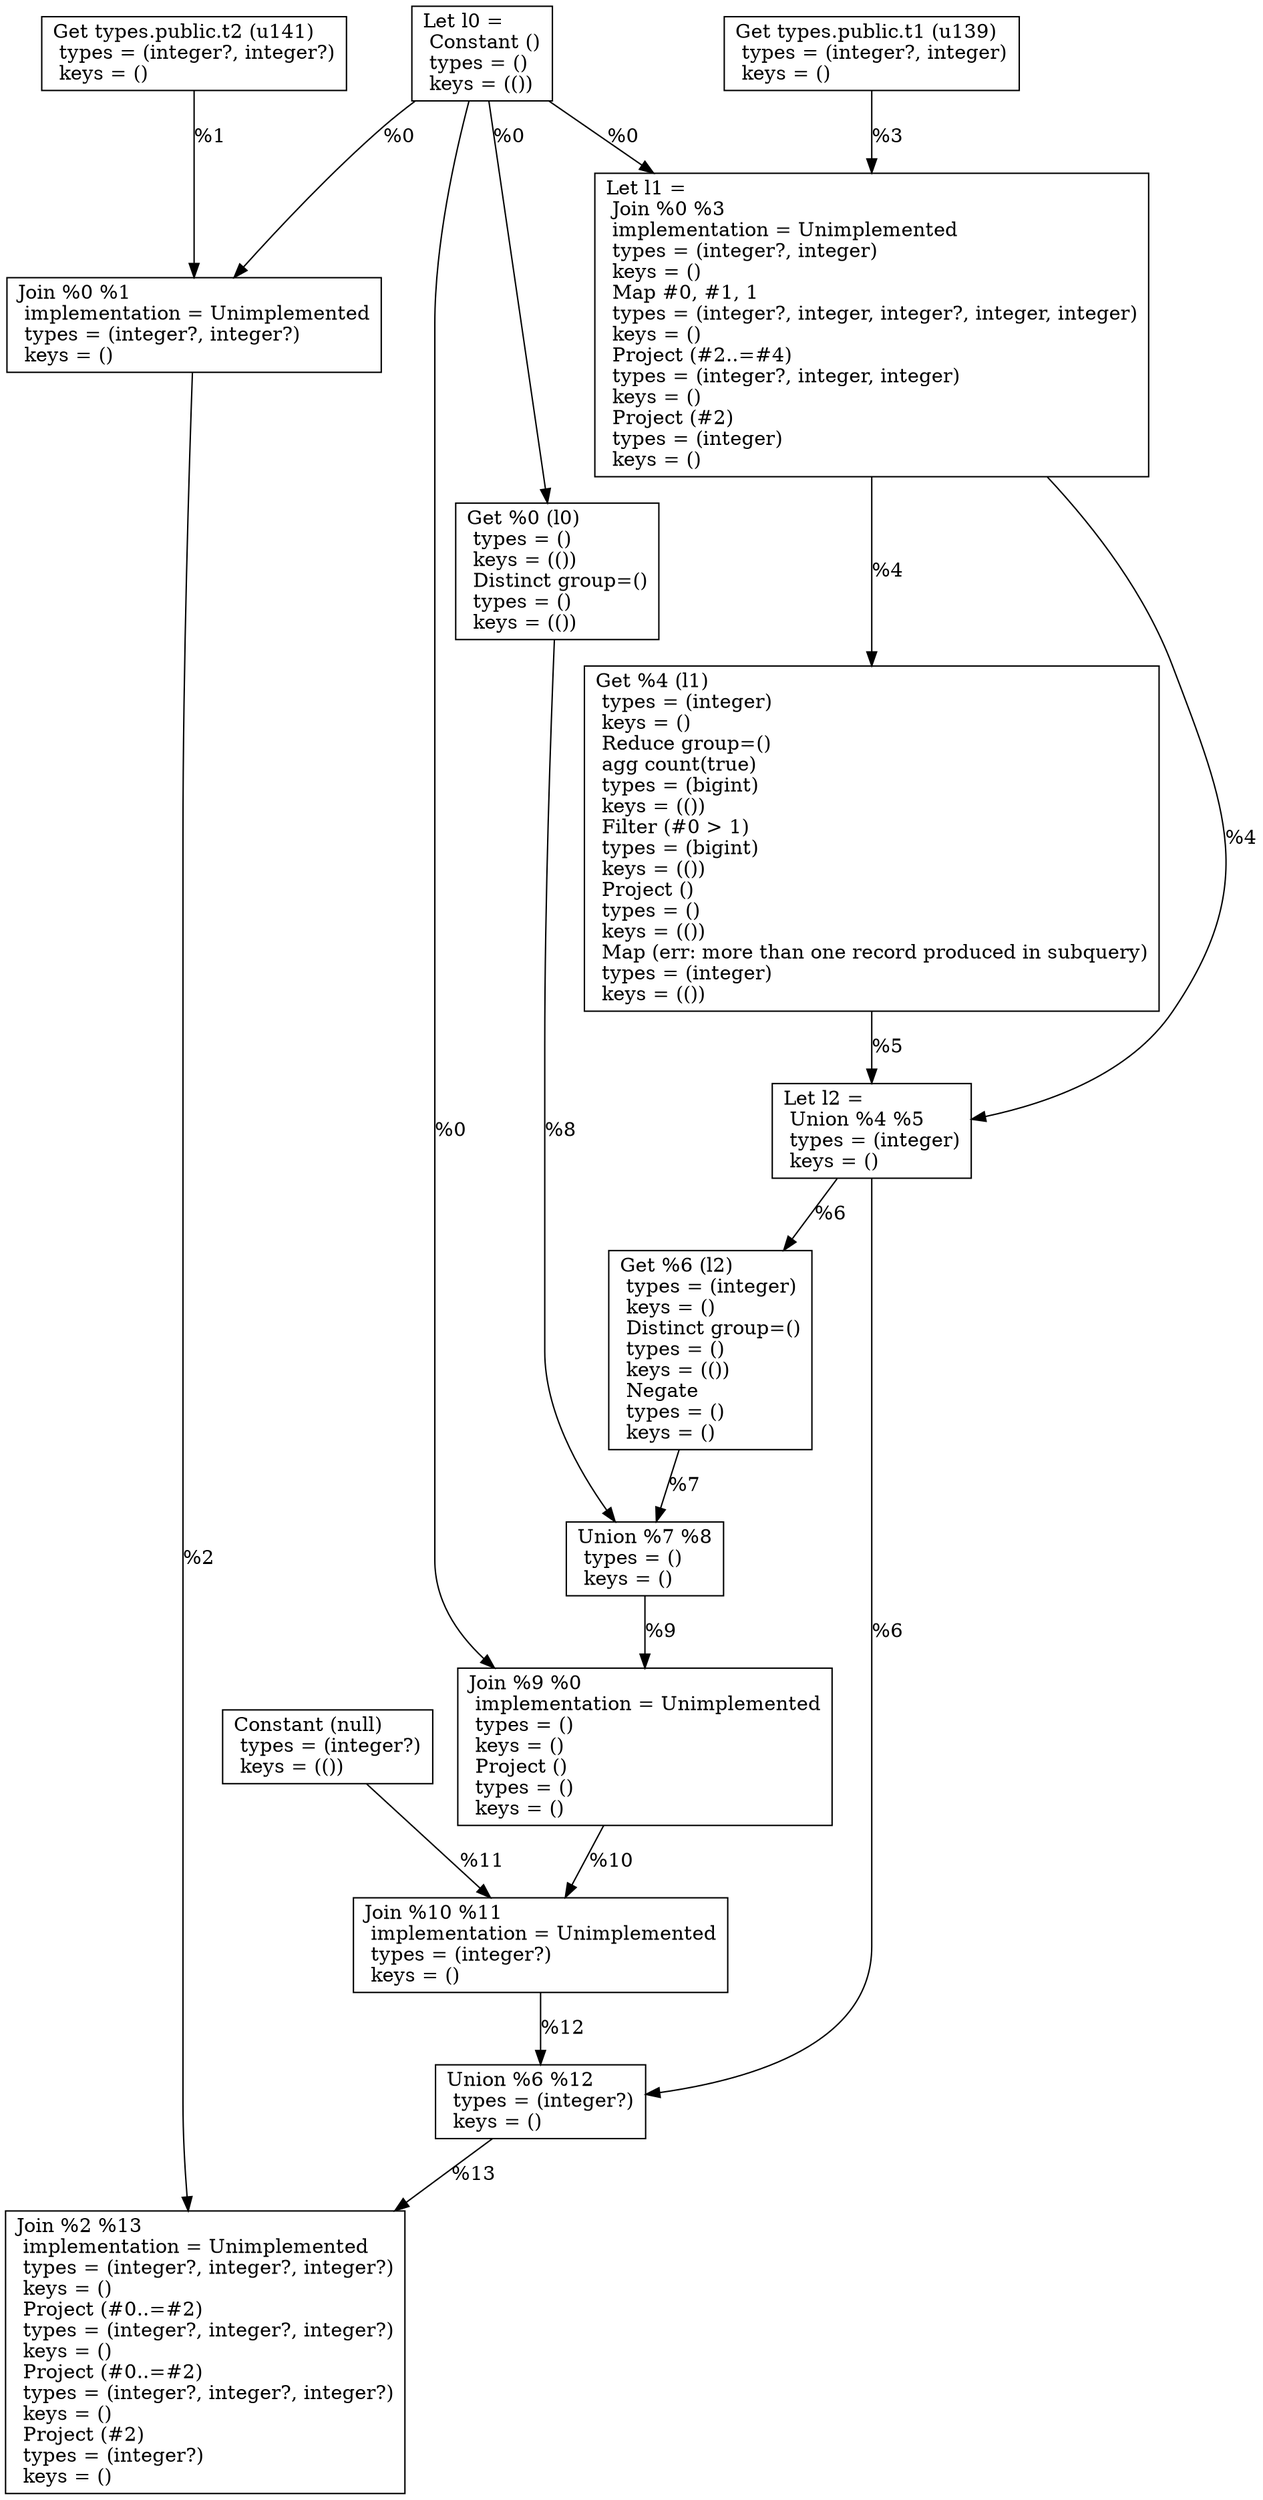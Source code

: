 digraph G {
    node0 [shape = record, label="Let l0 =\l Constant ()\l  types = ()\l  keys = (())\l"]
    node1 [shape = record, label=" Get types.public.t2 (u141)\l  types = (integer?, integer?)\l  keys = ()\l"]
    node2 [shape = record, label=" Join %0 %1\l  implementation = Unimplemented\l  types = (integer?, integer?)\l  keys = ()\l"]
    node3 [shape = record, label=" Get types.public.t1 (u139)\l  types = (integer?, integer)\l  keys = ()\l"]
    node4 [shape = record, label="Let l1 =\l Join %0 %3\l  implementation = Unimplemented\l  types = (integer?, integer)\l  keys = ()\l Map #0, #1, 1\l  types = (integer?, integer, integer?, integer, integer)\l  keys = ()\l Project (#2..=#4)\l  types = (integer?, integer, integer)\l  keys = ()\l Project (#2)\l  types = (integer)\l  keys = ()\l"]
    node5 [shape = record, label=" Get %4 (l1)\l  types = (integer)\l  keys = ()\l Reduce group=()\l  agg count(true)\l  types = (bigint)\l  keys = (())\l Filter (#0 \> 1)\l  types = (bigint)\l  keys = (())\l Project ()\l  types = ()\l  keys = (())\l Map (err: more than one record produced in subquery)\l  types = (integer)\l  keys = (())\l"]
    node6 [shape = record, label="Let l2 =\l Union %4 %5\l  types = (integer)\l  keys = ()\l"]
    node7 [shape = record, label=" Get %6 (l2)\l  types = (integer)\l  keys = ()\l Distinct group=()\l  types = ()\l  keys = (())\l Negate\l  types = ()\l  keys = ()\l"]
    node8 [shape = record, label=" Get %0 (l0)\l  types = ()\l  keys = (())\l Distinct group=()\l  types = ()\l  keys = (())\l"]
    node9 [shape = record, label=" Union %7 %8\l  types = ()\l  keys = ()\l"]
    node10 [shape = record, label=" Join %9 %0\l  implementation = Unimplemented\l  types = ()\l  keys = ()\l Project ()\l  types = ()\l  keys = ()\l"]
    node11 [shape = record, label=" Constant (null)\l  types = (integer?)\l  keys = (())\l"]
    node12 [shape = record, label=" Join %10 %11\l  implementation = Unimplemented\l  types = (integer?)\l  keys = ()\l"]
    node13 [shape = record, label=" Union %6 %12\l  types = (integer?)\l  keys = ()\l"]
    node14 [shape = record, label=" Join %2 %13\l  implementation = Unimplemented\l  types = (integer?, integer?, integer?)\l  keys = ()\l Project (#0..=#2)\l  types = (integer?, integer?, integer?)\l  keys = ()\l Project (#0..=#2)\l  types = (integer?, integer?, integer?)\l  keys = ()\l Project (#2)\l  types = (integer?)\l  keys = ()\l"]
    node0 -> node4 [label = "%0\l"]
    node1 -> node2 [label = "%1\l"]
    node6 -> node7 [label = "%6\l"]
    node3 -> node4 [label = "%3\l"]
    node4 -> node6 [label = "%4\l"]
    node2 -> node14 [label = "%2\l"]
    node11 -> node12 [label = "%11\l"]
    node12 -> node13 [label = "%12\l"]
    node0 -> node2 [label = "%0\l"]
    node7 -> node9 [label = "%7\l"]
    node5 -> node6 [label = "%5\l"]
    node9 -> node10 [label = "%9\l"]
    node8 -> node9 [label = "%8\l"]
    node4 -> node5 [label = "%4\l"]
    node6 -> node13 [label = "%6\l"]
    node10 -> node12 [label = "%10\l"]
    node13 -> node14 [label = "%13\l"]
    node0 -> node10 [label = "%0\l"]
    node0 -> node8 [label = "%0\l"]
}
